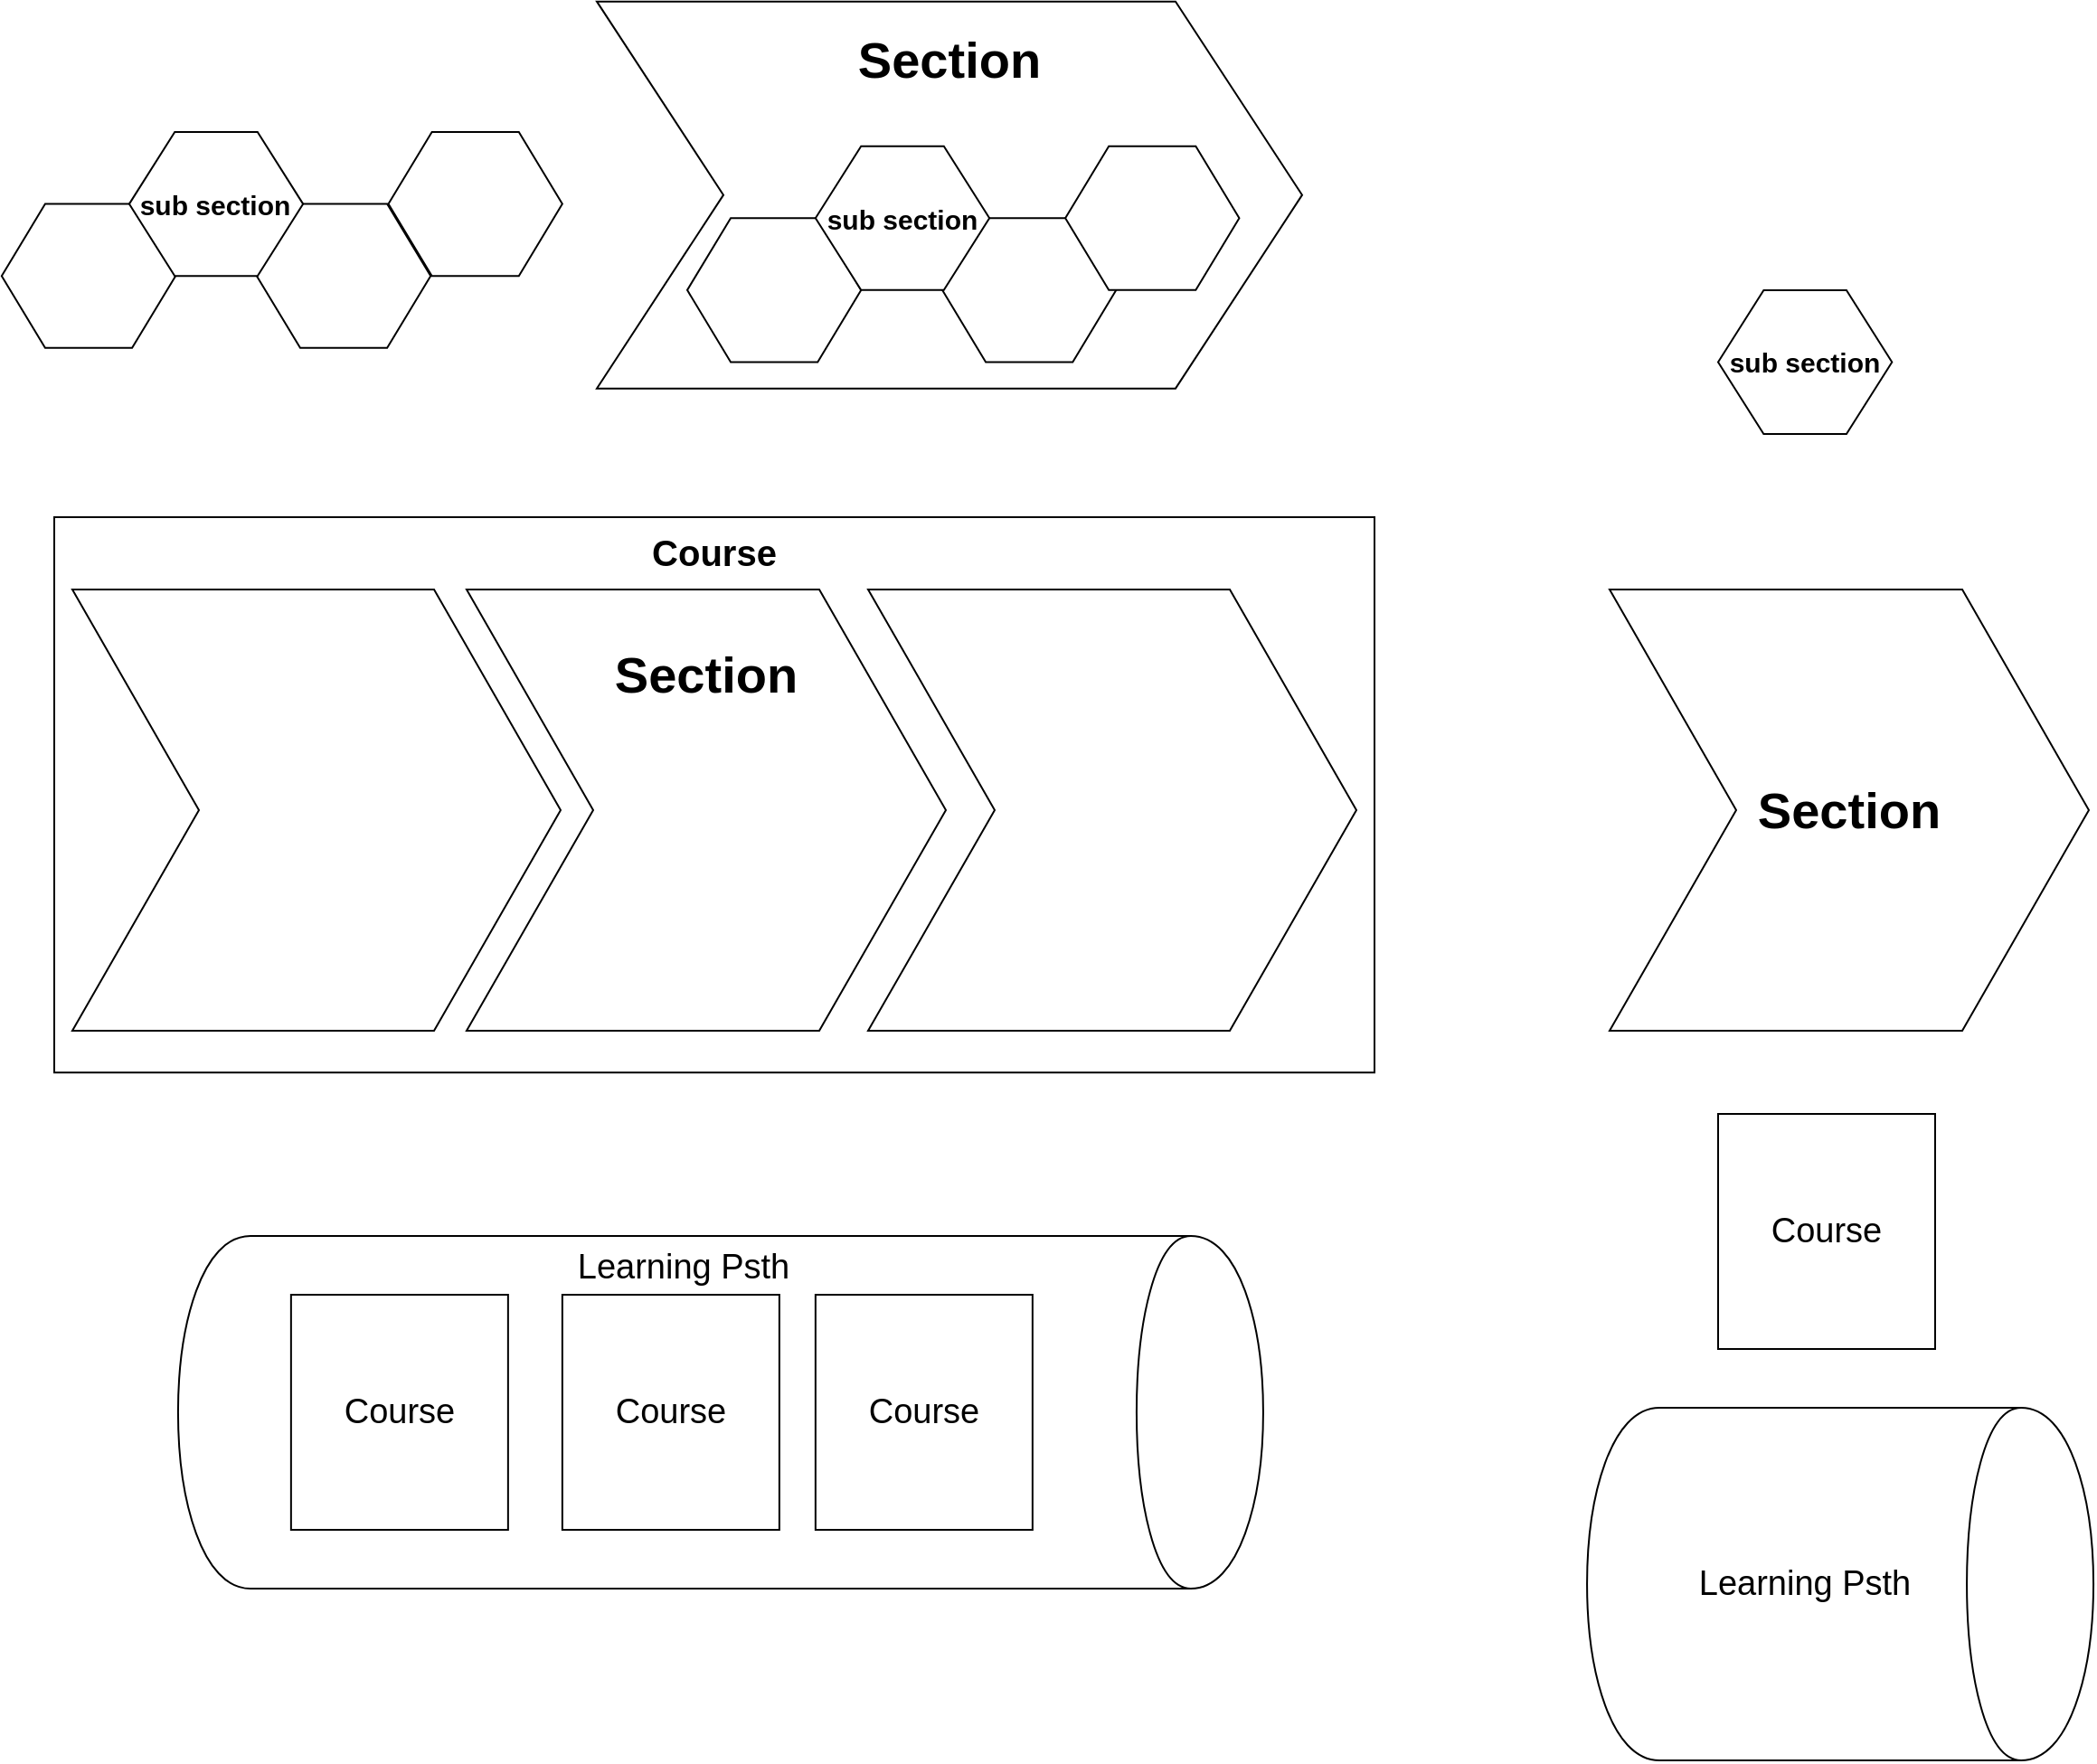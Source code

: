 <mxfile version="12.5.8" type="github">
  <diagram id="f1G10Uk0I8xlLbY-ibDH" name="Page-1">
    <mxGraphModel dx="2031" dy="1089" grid="1" gridSize="10" guides="1" tooltips="1" connect="1" arrows="1" fold="1" page="1" pageScale="1" pageWidth="826" pageHeight="1169" math="0" shadow="0">
      <root>
        <mxCell id="0"/>
        <mxCell id="1" parent="0"/>
        <mxCell id="HdowyF9w5pSxeO63uC46-30" value="Learning Psth" style="shape=cylinder;whiteSpace=wrap;html=1;boundedLbl=1;backgroundOutline=1;rotation=90;spacingBottom=200;verticalAlign=top;horizontal=0;fontSize=19;" vertex="1" parent="1">
          <mxGeometry x="330.93" y="655" width="195.07" height="600" as="geometry"/>
        </mxCell>
        <mxCell id="HdowyF9w5pSxeO63uC46-25" value="&lt;b&gt;&lt;font style=&quot;font-size: 20px&quot;&gt;Course&lt;br&gt;&lt;/font&gt;&lt;/b&gt;" style="rounded=0;whiteSpace=wrap;html=1;spacingBottom=270;" vertex="1" parent="1">
          <mxGeometry x="60" y="460" width="730" height="307.12" as="geometry"/>
        </mxCell>
        <mxCell id="HdowyF9w5pSxeO63uC46-16" value="" style="shape=step;perimeter=stepPerimeter;whiteSpace=wrap;html=1;fixedSize=1;size=70;" vertex="1" parent="1">
          <mxGeometry x="70" y="500" width="270" height="244" as="geometry"/>
        </mxCell>
        <mxCell id="HdowyF9w5pSxeO63uC46-18" value="" style="shape=step;perimeter=stepPerimeter;whiteSpace=wrap;html=1;fixedSize=1;size=70;" vertex="1" parent="1">
          <mxGeometry x="510" y="500" width="270" height="244" as="geometry"/>
        </mxCell>
        <mxCell id="HdowyF9w5pSxeO63uC46-27" value="Course" style="rounded=0;whiteSpace=wrap;html=1;fontSize=19;" vertex="1" parent="1">
          <mxGeometry x="190.93" y="890" width="120" height="130" as="geometry"/>
        </mxCell>
        <mxCell id="HdowyF9w5pSxeO63uC46-28" value="Course" style="rounded=0;whiteSpace=wrap;html=1;fontSize=19;" vertex="1" parent="1">
          <mxGeometry x="340.93" y="890" width="120" height="130" as="geometry"/>
        </mxCell>
        <mxCell id="HdowyF9w5pSxeO63uC46-29" value="Course" style="rounded=0;whiteSpace=wrap;html=1;fontSize=19;" vertex="1" parent="1">
          <mxGeometry x="480.93" y="890" width="120" height="130" as="geometry"/>
        </mxCell>
        <mxCell id="HdowyF9w5pSxeO63uC46-31" value="Text" style="text;html=1;align=center;verticalAlign=middle;resizable=0;points=[];autosize=1;" vertex="1" parent="1">
          <mxGeometry x="573" y="247" width="40" height="20" as="geometry"/>
        </mxCell>
        <object label="" sub_section_name="" section_ID="" Prerequisites_IDs="" KSAT="[0,0,1,0]" Units="" id="HdowyF9w5pSxeO63uC46-8">
          <mxCell style="shape=hexagon;perimeter=hexagonPerimeter2;whiteSpace=wrap;html=1;" vertex="1" parent="1">
            <mxGeometry x="171.956" y="286.802" width="96.154" height="79.608" as="geometry"/>
          </mxCell>
        </object>
        <object label="" sub_section_name="" section_ID="" Prerequisites_IDs="" KSAT="[0,0,1,0]" Units="" id="HdowyF9w5pSxeO63uC46-9">
          <mxCell style="shape=hexagon;perimeter=hexagonPerimeter2;whiteSpace=wrap;html=1;" vertex="1" parent="1">
            <mxGeometry x="30.93" y="286.802" width="96.154" height="79.608" as="geometry"/>
          </mxCell>
        </object>
        <object label="" sub_section_name="" section_ID="" Prerequisites_IDs="" KSAT="[0,0,1,0]" Units="" id="HdowyF9w5pSxeO63uC46-10">
          <mxCell style="shape=hexagon;perimeter=hexagonPerimeter2;whiteSpace=wrap;html=1;" vertex="1" parent="1">
            <mxGeometry x="244.773" y="246.996" width="96.154" height="79.608" as="geometry"/>
          </mxCell>
        </object>
        <object label="&lt;b&gt;&lt;font style=&quot;font-size: 15px&quot;&gt;sub section&lt;/font&gt;&lt;/b&gt;" sub_section_name="" section_ID="" Prerequisites_IDs="" KSAT="[0,0,1,0]" Units="" MEG="[0,1,1]" Last_update="" id="HdowyF9w5pSxeO63uC46-11">
          <mxCell style="shape=hexagon;perimeter=hexagonPerimeter2;whiteSpace=wrap;html=1;size=0.262;" vertex="1" parent="1">
            <mxGeometry x="101.443" y="246.998" width="96.154" height="79.608" as="geometry"/>
          </mxCell>
        </object>
        <mxCell id="HdowyF9w5pSxeO63uC46-14" value="&lt;b&gt;&lt;font style=&quot;font-size: 28px&quot;&gt;Section&lt;/font&gt;&lt;/b&gt;" style="shape=step;perimeter=stepPerimeter;whiteSpace=wrap;html=1;fixedSize=1;size=70;spacingBottom=150;" vertex="1" parent="1">
          <mxGeometry x="360" y="174.82" width="390" height="214" as="geometry"/>
        </mxCell>
        <object label="" sub_section_name="" section_ID="" Prerequisites_IDs="" KSAT="[0,0,1,0]" Units="" id="HdowyF9w5pSxeO63uC46-42">
          <mxCell style="shape=hexagon;perimeter=hexagonPerimeter2;whiteSpace=wrap;html=1;" vertex="1" parent="1">
            <mxGeometry x="551.026" y="294.624" width="96.154" height="79.608" as="geometry"/>
          </mxCell>
        </object>
        <object label="" sub_section_name="" section_ID="" Prerequisites_IDs="" KSAT="[0,0,1,0]" Units="" id="HdowyF9w5pSxeO63uC46-43">
          <mxCell style="shape=hexagon;perimeter=hexagonPerimeter2;whiteSpace=wrap;html=1;" vertex="1" parent="1">
            <mxGeometry x="410" y="294.624" width="96.154" height="79.608" as="geometry"/>
          </mxCell>
        </object>
        <object label="" sub_section_name="" section_ID="" Prerequisites_IDs="" KSAT="[0,0,1,0]" Units="" id="HdowyF9w5pSxeO63uC46-44">
          <mxCell style="shape=hexagon;perimeter=hexagonPerimeter2;whiteSpace=wrap;html=1;" vertex="1" parent="1">
            <mxGeometry x="619.066" y="254.824" width="96.154" height="79.608" as="geometry"/>
          </mxCell>
        </object>
        <object label="&lt;b&gt;&lt;font style=&quot;font-size: 15px&quot;&gt;sub section&lt;/font&gt;&lt;/b&gt;" sub_section_name="" section_ID="" Prerequisites_IDs="" KSAT="[0,0,1,0]" Units="" MEG="[0,1,1]" id="HdowyF9w5pSxeO63uC46-45">
          <mxCell style="shape=hexagon;perimeter=hexagonPerimeter2;whiteSpace=wrap;html=1;size=0.262;" vertex="1" parent="1">
            <mxGeometry x="480.933" y="254.828" width="96.154" height="79.608" as="geometry"/>
          </mxCell>
        </object>
        <mxCell id="HdowyF9w5pSxeO63uC46-46" value="&lt;b&gt;&lt;font style=&quot;font-size: 28px&quot;&gt;Section&lt;/font&gt;&lt;/b&gt;" style="shape=step;perimeter=stepPerimeter;whiteSpace=wrap;html=1;fixedSize=1;size=70;spacingBottom=150;" vertex="1" parent="1">
          <mxGeometry x="288" y="500" width="265" height="244" as="geometry"/>
        </mxCell>
        <mxCell id="HdowyF9w5pSxeO63uC46-47" value="Learning Psth" style="shape=cylinder;whiteSpace=wrap;html=1;boundedLbl=1;backgroundOutline=1;rotation=90;spacingBottom=0;verticalAlign=middle;horizontal=0;fontSize=19;" vertex="1" parent="1">
          <mxGeometry x="950" y="910" width="195.07" height="280" as="geometry"/>
        </mxCell>
        <mxCell id="HdowyF9w5pSxeO63uC46-48" value="Course" style="rounded=0;whiteSpace=wrap;html=1;fontSize=19;" vertex="1" parent="1">
          <mxGeometry x="980" y="790" width="120" height="130" as="geometry"/>
        </mxCell>
        <mxCell id="HdowyF9w5pSxeO63uC46-50" value="&lt;b&gt;&lt;font style=&quot;font-size: 28px&quot;&gt;Section&lt;/font&gt;&lt;/b&gt;" style="shape=step;perimeter=stepPerimeter;whiteSpace=wrap;html=1;fixedSize=1;size=70;spacingBottom=0;verticalAlign=middle;horizontal=1;" vertex="1" parent="1">
          <mxGeometry x="920.0" y="500.0" width="265" height="244" as="geometry"/>
        </mxCell>
        <object label="&lt;b&gt;&lt;font style=&quot;font-size: 15px&quot;&gt;sub section&lt;/font&gt;&lt;/b&gt;" sub_section_name="" section_ID="" Prerequisites_IDs="" KSAT="[0,0,1,0]" Units="" MEG="[0,1,1]" id="HdowyF9w5pSxeO63uC46-51">
          <mxCell style="shape=hexagon;perimeter=hexagonPerimeter2;whiteSpace=wrap;html=1;size=0.262;" vertex="1" parent="1">
            <mxGeometry x="980.003" y="334.438" width="96.154" height="79.608" as="geometry"/>
          </mxCell>
        </object>
      </root>
    </mxGraphModel>
  </diagram>
</mxfile>
